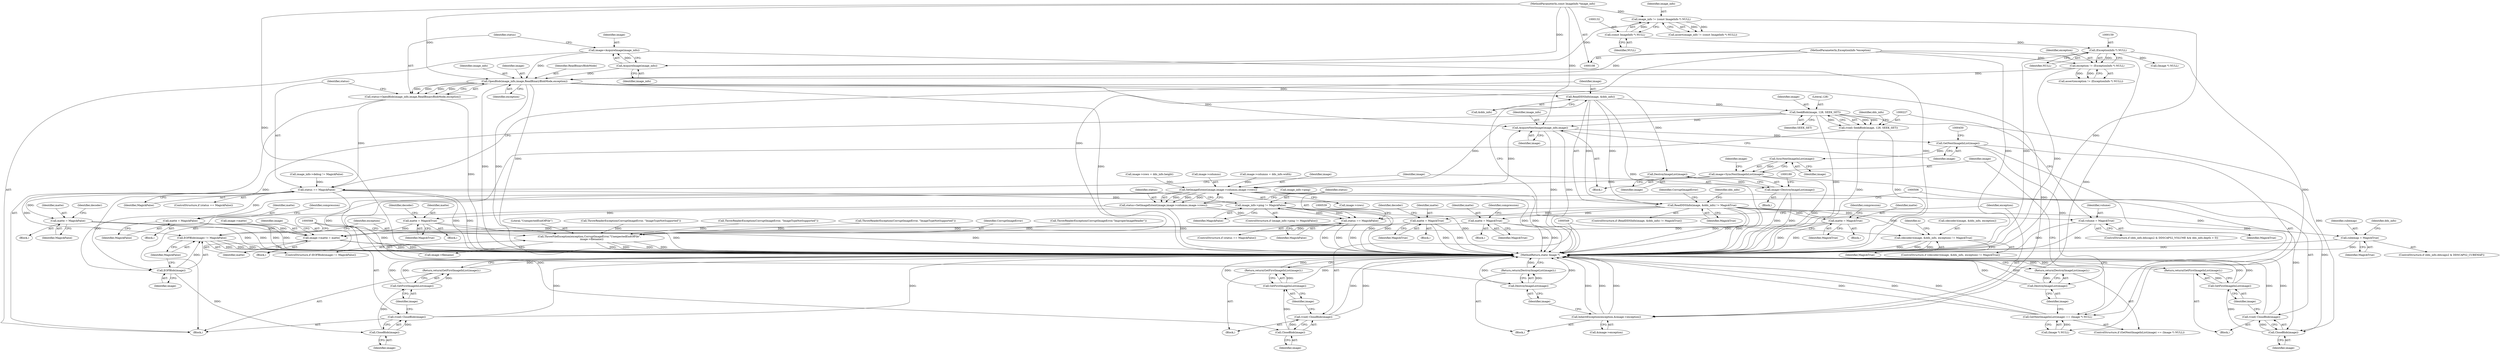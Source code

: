 digraph "0_ImageMagick_f6e9d0d9955e85bdd7540b251cd50d598dacc5e6_9@pointer" {
"1000173" [label="(Call,OpenBlob(image_info,image,ReadBinaryBlobMode,exception))"];
"1000169" [label="(Call,AcquireImage(image_info))"];
"1000129" [label="(Call,image_info != (const ImageInfo *) NULL)"];
"1000109" [label="(MethodParameterIn,const ImageInfo *image_info)"];
"1000131" [label="(Call,(const ImageInfo *) NULL)"];
"1000167" [label="(Call,image=AcquireImage(image_info))"];
"1000156" [label="(Call,exception != (ExceptionInfo *) NULL)"];
"1000110" [label="(MethodParameterIn,ExceptionInfo *exception)"];
"1000158" [label="(Call,(ExceptionInfo *) NULL)"];
"1000171" [label="(Call,status=OpenBlob(image_info,image,ReadBinaryBlobMode,exception))"];
"1000179" [label="(Call,status == MagickFalse)"];
"1000294" [label="(Call,matte = MagickFalse)"];
"1000459" [label="(Call,image->matte = matte)"];
"1000319" [label="(Call,matte = MagickFalse)"];
"1000499" [label="(Call,image_info->ping != MagickFalse)"];
"1000523" [label="(Call,status == MagickFalse)"];
"1000556" [label="(Call,EOFBlob(image) != MagickFalse)"];
"1000185" [label="(Call,DestroyImageList(image))"];
"1000183" [label="(Call,image=DestroyImageList(image))"];
"1000193" [label="(Call,ReadDDSInfo(image, &dds_info))"];
"1000192" [label="(Call,ReadDDSInfo(image, &dds_info) != MagickTrue)"];
"1000208" [label="(Call,cubemap = MagickTrue)"];
"1000223" [label="(Call,volume = MagickTrue)"];
"1000253" [label="(Call,matte = MagickTrue)"];
"1000261" [label="(Call,matte = MagickTrue)"];
"1000331" [label="(Call,matte = MagickTrue)"];
"1000343" [label="(Call,matte = MagickTrue)"];
"1000537" [label="(Call,(decoder)(image, &dds_info, exception) != MagickTrue)"];
"1000228" [label="(Call,SeekBlob(image, 128, SEEK_SET))"];
"1000226" [label="(Call,(void) SeekBlob(image, 128, SEEK_SET))"];
"1000442" [label="(Call,AcquireNextImage(image_info,image))"];
"1000447" [label="(Call,GetNextImageInList(image))"];
"1000446" [label="(Call,GetNextImageInList(image) == (Image *) NULL)"];
"1000453" [label="(Call,DestroyImageList(image))"];
"1000452" [label="(Return,return(DestroyImageList(image));)"];
"1000457" [label="(Call,SyncNextImageInList(image))"];
"1000455" [label="(Call,image=SyncNextImageInList(image))"];
"1000507" [label="(Call,CloseBlob(image))"];
"1000505" [label="(Call,(void) CloseBlob(image))"];
"1000510" [label="(Call,GetFirstImageInList(image))"];
"1000509" [label="(Return,return(GetFirstImageInList(image));)"];
"1000514" [label="(Call,SetImageExtent(image,image->columns,image->rows))"];
"1000512" [label="(Call,status=SetImageExtent(image,image->columns,image->rows))"];
"1000534" [label="(Call,DestroyImageList(image))"];
"1000533" [label="(Return,return(DestroyImageList(image));)"];
"1000550" [label="(Call,CloseBlob(image))"];
"1000548" [label="(Call,(void) CloseBlob(image))"];
"1000553" [label="(Call,GetFirstImageInList(image))"];
"1000552" [label="(Return,return(GetFirstImageInList(image));)"];
"1000557" [label="(Call,EOFBlob(image))"];
"1000569" [label="(Call,CloseBlob(image))"];
"1000567" [label="(Call,(void) CloseBlob(image))"];
"1000572" [label="(Call,GetFirstImageInList(image))"];
"1000571" [label="(Return,return(GetFirstImageInList(image));)"];
"1000527" [label="(Call,InheritException(exception,&image->exception))"];
"1000560" [label="(Call,ThrowFileException(exception,CorruptImageError,\"UnexpectedEndOfFile\",\n      image->filename))"];
"1000547" [label="(Block,)"];
"1000345" [label="(Identifier,MagickTrue)"];
"1000519" [label="(Call,image->rows)"];
"1000498" [label="(ControlStructure,if (image_info->ping != MagickFalse))"];
"1000195" [label="(Call,&dds_info)"];
"1000563" [label="(Literal,\"UnexpectedEndOfFile\")"];
"1000110" [label="(MethodParameterIn,ExceptionInfo *exception)"];
"1000443" [label="(Identifier,image_info)"];
"1000225" [label="(Identifier,MagickTrue)"];
"1000172" [label="(Identifier,status)"];
"1000435" [label="(Identifier,n)"];
"1000178" [label="(ControlStructure,if (status == MagickFalse))"];
"1000130" [label="(Identifier,image_info)"];
"1000180" [label="(Identifier,status)"];
"1000194" [label="(Identifier,image)"];
"1000175" [label="(Identifier,image)"];
"1000131" [label="(Call,(const ImageInfo *) NULL)"];
"1000176" [label="(Identifier,ReadBinaryBlobMode)"];
"1000215" [label="(Identifier,dds_info)"];
"1000528" [label="(Identifier,exception)"];
"1000263" [label="(Identifier,MagickTrue)"];
"1000260" [label="(Block,)"];
"1000546" [label="(Identifier,MagickTrue)"];
"1000469" [label="(Call,image->columns = dds_info.width)"];
"1000524" [label="(Identifier,status)"];
"1000567" [label="(Call,(void) CloseBlob(image))"];
"1000571" [label="(Return,return(GetFirstImageInList(image));)"];
"1000558" [label="(Identifier,image)"];
"1000436" [label="(Block,)"];
"1000457" [label="(Call,SyncNextImageInList(image))"];
"1000458" [label="(Identifier,image)"];
"1000253" [label="(Call,matte = MagickTrue)"];
"1000188" [label="(Call,(Image *) NULL)"];
"1000355" [label="(Call,ThrowReaderException(CorruptImageError, \"ImageTypeNotSupported\"))"];
"1000181" [label="(Identifier,MagickFalse)"];
"1000504" [label="(Block,)"];
"1000321" [label="(Identifier,MagickFalse)"];
"1000262" [label="(Identifier,matte)"];
"1000226" [label="(Call,(void) SeekBlob(image, 128, SEEK_SET))"];
"1000224" [label="(Identifier,volume)"];
"1000182" [label="(Block,)"];
"1000320" [label="(Identifier,matte)"];
"1000447" [label="(Call,GetNextImageInList(image))"];
"1000534" [label="(Call,DestroyImageList(image))"];
"1000463" [label="(Identifier,matte)"];
"1000446" [label="(Call,GetNextImageInList(image) == (Image *) NULL)"];
"1000551" [label="(Identifier,image)"];
"1000331" [label="(Call,matte = MagickTrue)"];
"1000559" [label="(Identifier,MagickFalse)"];
"1000289" [label="(Call,ThrowReaderException(CorruptImageError, \"ImageTypeNotSupported\"))"];
"1000561" [label="(Identifier,exception)"];
"1000193" [label="(Call,ReadDDSInfo(image, &dds_info))"];
"1000449" [label="(Call,(Image *) NULL)"];
"1000342" [label="(Block,)"];
"1000509" [label="(Return,return(GetFirstImageInList(image));)"];
"1000476" [label="(Call,image->rows = dds_info.height)"];
"1000527" [label="(Call,InheritException(exception,&image->exception))"];
"1000360" [label="(Call,ThrowReaderException(CorruptImageError, \"ImageTypeNotSupported\"))"];
"1000574" [label="(MethodReturn,static Image *)"];
"1000508" [label="(Identifier,image)"];
"1000442" [label="(Call,AcquireNextImage(image_info,image))"];
"1000522" [label="(ControlStructure,if (status == MagickFalse))"];
"1000516" [label="(Call,image->columns)"];
"1000319" [label="(Call,matte = MagickFalse)"];
"1000510" [label="(Call,GetFirstImageInList(image))"];
"1000177" [label="(Identifier,exception)"];
"1000536" [label="(ControlStructure,if ((decoder)(image, &dds_info, exception) != MagickTrue))"];
"1000168" [label="(Identifier,image)"];
"1000512" [label="(Call,status=SetImageExtent(image,image->columns,image->rows))"];
"1000529" [label="(Call,&image->exception)"];
"1000503" [label="(Identifier,MagickFalse)"];
"1000455" [label="(Call,image=SyncNextImageInList(image))"];
"1000156" [label="(Call,exception != (ExceptionInfo *) NULL)"];
"1000111" [label="(Block,)"];
"1000548" [label="(Call,(void) CloseBlob(image))"];
"1000133" [label="(Identifier,NULL)"];
"1000533" [label="(Return,return(DestroyImageList(image));)"];
"1000526" [label="(Block,)"];
"1000538" [label="(Call,(decoder)(image, &dds_info, exception))"];
"1000514" [label="(Call,SetImageExtent(image,image->columns,image->rows))"];
"1000456" [label="(Identifier,image)"];
"1000155" [label="(Call,assert(exception != (ExceptionInfo *) NULL))"];
"1000441" [label="(Block,)"];
"1000191" [label="(ControlStructure,if (ReadDDSInfo(image, &dds_info) != MagickTrue))"];
"1000295" [label="(Identifier,matte)"];
"1000192" [label="(Call,ReadDDSInfo(image, &dds_info) != MagickTrue)"];
"1000332" [label="(Identifier,matte)"];
"1000333" [label="(Identifier,MagickTrue)"];
"1000511" [label="(Identifier,image)"];
"1000513" [label="(Identifier,status)"];
"1000555" [label="(ControlStructure,if (EOFBlob(image) != MagickFalse))"];
"1000318" [label="(Block,)"];
"1000228" [label="(Call,SeekBlob(image, 128, SEEK_SET))"];
"1000236" [label="(Identifier,dds_info)"];
"1000230" [label="(Literal,128)"];
"1000343" [label="(Call,matte = MagickTrue)"];
"1000557" [label="(Call,EOFBlob(image))"];
"1000294" [label="(Call,matte = MagickFalse)"];
"1000569" [label="(Call,CloseBlob(image))"];
"1000158" [label="(Call,(ExceptionInfo *) NULL)"];
"1000335" [label="(Identifier,compression)"];
"1000171" [label="(Call,status=OpenBlob(image_info,image,ReadBinaryBlobMode,exception))"];
"1000554" [label="(Identifier,image)"];
"1000129" [label="(Call,image_info != (const ImageInfo *) NULL)"];
"1000507" [label="(Call,CloseBlob(image))"];
"1000200" [label="(Identifier,CorruptImageError)"];
"1000261" [label="(Call,matte = MagickTrue)"];
"1000209" [label="(Identifier,cubemap)"];
"1000197" [label="(Identifier,MagickTrue)"];
"1000184" [label="(Identifier,image)"];
"1000229" [label="(Identifier,image)"];
"1000500" [label="(Call,image_info->ping)"];
"1000523" [label="(Call,status == MagickFalse)"];
"1000505" [label="(Call,(void) CloseBlob(image))"];
"1000170" [label="(Identifier,image_info)"];
"1000293" [label="(Block,)"];
"1000186" [label="(Identifier,image)"];
"1000128" [label="(Call,assert(image_info != (const ImageInfo *) NULL))"];
"1000570" [label="(Identifier,image)"];
"1000453" [label="(Call,DestroyImageList(image))"];
"1000562" [label="(Identifier,CorruptImageError)"];
"1000444" [label="(Identifier,image)"];
"1000160" [label="(Identifier,NULL)"];
"1000223" [label="(Call,volume = MagickTrue)"];
"1000208" [label="(Call,cubemap = MagickTrue)"];
"1000185" [label="(Call,DestroyImageList(image))"];
"1000330" [label="(Block,)"];
"1000157" [label="(Identifier,exception)"];
"1000211" [label="(ControlStructure,if (dds_info.ddscaps2 & DDSCAPS2_VOLUME && dds_info.depth > 0))"];
"1000556" [label="(Call,EOFBlob(image) != MagickFalse)"];
"1000179" [label="(Call,status == MagickFalse)"];
"1000183" [label="(Call,image=DestroyImageList(image))"];
"1000296" [label="(Identifier,MagickFalse)"];
"1000552" [label="(Return,return(GetFirstImageInList(image));)"];
"1000255" [label="(Identifier,MagickTrue)"];
"1000535" [label="(Identifier,image)"];
"1000231" [label="(Identifier,SEEK_SET)"];
"1000525" [label="(Identifier,MagickFalse)"];
"1000459" [label="(Call,image->matte = matte)"];
"1000298" [label="(Identifier,decoder)"];
"1000265" [label="(Identifier,decoder)"];
"1000202" [label="(ControlStructure,if (dds_info.ddscaps2 & DDSCAPS2_CUBEMAP))"];
"1000553" [label="(Call,GetFirstImageInList(image))"];
"1000169" [label="(Call,AcquireImage(image_info))"];
"1000515" [label="(Identifier,image)"];
"1000550" [label="(Call,CloseBlob(image))"];
"1000199" [label="(Call,ThrowReaderException(CorruptImageError,\"ImproperImageHeader\"))"];
"1000205" [label="(Identifier,dds_info)"];
"1000572" [label="(Call,GetFirstImageInList(image))"];
"1000323" [label="(Identifier,compression)"];
"1000452" [label="(Return,return(DestroyImageList(image));)"];
"1000174" [label="(Identifier,image_info)"];
"1000466" [label="(Identifier,image)"];
"1000454" [label="(Identifier,image)"];
"1000448" [label="(Identifier,image)"];
"1000560" [label="(Call,ThrowFileException(exception,CorruptImageError,\"UnexpectedEndOfFile\",\n      image->filename))"];
"1000210" [label="(Identifier,MagickTrue)"];
"1000573" [label="(Identifier,image)"];
"1000537" [label="(Call,(decoder)(image, &dds_info, exception) != MagickTrue)"];
"1000344" [label="(Identifier,matte)"];
"1000109" [label="(MethodParameterIn,const ImageInfo *image_info)"];
"1000460" [label="(Call,image->matte)"];
"1000252" [label="(Block,)"];
"1000445" [label="(ControlStructure,if (GetNextImageInList(image) == (Image *) NULL))"];
"1000347" [label="(Identifier,compression)"];
"1000141" [label="(Call,image_info->debug != MagickFalse)"];
"1000254" [label="(Identifier,matte)"];
"1000257" [label="(Identifier,decoder)"];
"1000461" [label="(Identifier,image)"];
"1000564" [label="(Call,image->filename)"];
"1000173" [label="(Call,OpenBlob(image_info,image,ReadBinaryBlobMode,exception))"];
"1000167" [label="(Call,image=AcquireImage(image_info))"];
"1000499" [label="(Call,image_info->ping != MagickFalse)"];
"1000173" -> "1000171"  [label="AST: "];
"1000173" -> "1000177"  [label="CFG: "];
"1000174" -> "1000173"  [label="AST: "];
"1000175" -> "1000173"  [label="AST: "];
"1000176" -> "1000173"  [label="AST: "];
"1000177" -> "1000173"  [label="AST: "];
"1000171" -> "1000173"  [label="CFG: "];
"1000173" -> "1000574"  [label="DDG: "];
"1000173" -> "1000574"  [label="DDG: "];
"1000173" -> "1000574"  [label="DDG: "];
"1000173" -> "1000171"  [label="DDG: "];
"1000173" -> "1000171"  [label="DDG: "];
"1000173" -> "1000171"  [label="DDG: "];
"1000173" -> "1000171"  [label="DDG: "];
"1000169" -> "1000173"  [label="DDG: "];
"1000109" -> "1000173"  [label="DDG: "];
"1000167" -> "1000173"  [label="DDG: "];
"1000156" -> "1000173"  [label="DDG: "];
"1000110" -> "1000173"  [label="DDG: "];
"1000173" -> "1000185"  [label="DDG: "];
"1000173" -> "1000193"  [label="DDG: "];
"1000173" -> "1000442"  [label="DDG: "];
"1000173" -> "1000527"  [label="DDG: "];
"1000173" -> "1000560"  [label="DDG: "];
"1000169" -> "1000167"  [label="AST: "];
"1000169" -> "1000170"  [label="CFG: "];
"1000170" -> "1000169"  [label="AST: "];
"1000167" -> "1000169"  [label="CFG: "];
"1000169" -> "1000167"  [label="DDG: "];
"1000129" -> "1000169"  [label="DDG: "];
"1000109" -> "1000169"  [label="DDG: "];
"1000129" -> "1000128"  [label="AST: "];
"1000129" -> "1000131"  [label="CFG: "];
"1000130" -> "1000129"  [label="AST: "];
"1000131" -> "1000129"  [label="AST: "];
"1000128" -> "1000129"  [label="CFG: "];
"1000129" -> "1000574"  [label="DDG: "];
"1000129" -> "1000128"  [label="DDG: "];
"1000129" -> "1000128"  [label="DDG: "];
"1000109" -> "1000129"  [label="DDG: "];
"1000131" -> "1000129"  [label="DDG: "];
"1000109" -> "1000108"  [label="AST: "];
"1000109" -> "1000574"  [label="DDG: "];
"1000109" -> "1000442"  [label="DDG: "];
"1000131" -> "1000133"  [label="CFG: "];
"1000132" -> "1000131"  [label="AST: "];
"1000133" -> "1000131"  [label="AST: "];
"1000131" -> "1000158"  [label="DDG: "];
"1000167" -> "1000111"  [label="AST: "];
"1000168" -> "1000167"  [label="AST: "];
"1000172" -> "1000167"  [label="CFG: "];
"1000167" -> "1000574"  [label="DDG: "];
"1000156" -> "1000155"  [label="AST: "];
"1000156" -> "1000158"  [label="CFG: "];
"1000157" -> "1000156"  [label="AST: "];
"1000158" -> "1000156"  [label="AST: "];
"1000155" -> "1000156"  [label="CFG: "];
"1000156" -> "1000574"  [label="DDG: "];
"1000156" -> "1000155"  [label="DDG: "];
"1000156" -> "1000155"  [label="DDG: "];
"1000110" -> "1000156"  [label="DDG: "];
"1000158" -> "1000156"  [label="DDG: "];
"1000110" -> "1000108"  [label="AST: "];
"1000110" -> "1000574"  [label="DDG: "];
"1000110" -> "1000527"  [label="DDG: "];
"1000110" -> "1000560"  [label="DDG: "];
"1000158" -> "1000160"  [label="CFG: "];
"1000159" -> "1000158"  [label="AST: "];
"1000160" -> "1000158"  [label="AST: "];
"1000158" -> "1000574"  [label="DDG: "];
"1000158" -> "1000188"  [label="DDG: "];
"1000158" -> "1000449"  [label="DDG: "];
"1000171" -> "1000111"  [label="AST: "];
"1000172" -> "1000171"  [label="AST: "];
"1000180" -> "1000171"  [label="CFG: "];
"1000171" -> "1000574"  [label="DDG: "];
"1000171" -> "1000179"  [label="DDG: "];
"1000179" -> "1000178"  [label="AST: "];
"1000179" -> "1000181"  [label="CFG: "];
"1000180" -> "1000179"  [label="AST: "];
"1000181" -> "1000179"  [label="AST: "];
"1000184" -> "1000179"  [label="CFG: "];
"1000194" -> "1000179"  [label="CFG: "];
"1000179" -> "1000574"  [label="DDG: "];
"1000179" -> "1000574"  [label="DDG: "];
"1000179" -> "1000574"  [label="DDG: "];
"1000141" -> "1000179"  [label="DDG: "];
"1000179" -> "1000294"  [label="DDG: "];
"1000179" -> "1000319"  [label="DDG: "];
"1000179" -> "1000499"  [label="DDG: "];
"1000179" -> "1000556"  [label="DDG: "];
"1000294" -> "1000293"  [label="AST: "];
"1000294" -> "1000296"  [label="CFG: "];
"1000295" -> "1000294"  [label="AST: "];
"1000296" -> "1000294"  [label="AST: "];
"1000298" -> "1000294"  [label="CFG: "];
"1000294" -> "1000574"  [label="DDG: "];
"1000294" -> "1000574"  [label="DDG: "];
"1000294" -> "1000459"  [label="DDG: "];
"1000459" -> "1000436"  [label="AST: "];
"1000459" -> "1000463"  [label="CFG: "];
"1000460" -> "1000459"  [label="AST: "];
"1000463" -> "1000459"  [label="AST: "];
"1000466" -> "1000459"  [label="CFG: "];
"1000459" -> "1000574"  [label="DDG: "];
"1000459" -> "1000574"  [label="DDG: "];
"1000343" -> "1000459"  [label="DDG: "];
"1000253" -> "1000459"  [label="DDG: "];
"1000331" -> "1000459"  [label="DDG: "];
"1000261" -> "1000459"  [label="DDG: "];
"1000319" -> "1000459"  [label="DDG: "];
"1000319" -> "1000318"  [label="AST: "];
"1000319" -> "1000321"  [label="CFG: "];
"1000320" -> "1000319"  [label="AST: "];
"1000321" -> "1000319"  [label="AST: "];
"1000323" -> "1000319"  [label="CFG: "];
"1000319" -> "1000574"  [label="DDG: "];
"1000319" -> "1000574"  [label="DDG: "];
"1000499" -> "1000498"  [label="AST: "];
"1000499" -> "1000503"  [label="CFG: "];
"1000500" -> "1000499"  [label="AST: "];
"1000503" -> "1000499"  [label="AST: "];
"1000506" -> "1000499"  [label="CFG: "];
"1000513" -> "1000499"  [label="CFG: "];
"1000499" -> "1000574"  [label="DDG: "];
"1000499" -> "1000574"  [label="DDG: "];
"1000499" -> "1000574"  [label="DDG: "];
"1000523" -> "1000499"  [label="DDG: "];
"1000499" -> "1000523"  [label="DDG: "];
"1000523" -> "1000522"  [label="AST: "];
"1000523" -> "1000525"  [label="CFG: "];
"1000524" -> "1000523"  [label="AST: "];
"1000525" -> "1000523"  [label="AST: "];
"1000528" -> "1000523"  [label="CFG: "];
"1000539" -> "1000523"  [label="CFG: "];
"1000523" -> "1000574"  [label="DDG: "];
"1000523" -> "1000574"  [label="DDG: "];
"1000523" -> "1000574"  [label="DDG: "];
"1000512" -> "1000523"  [label="DDG: "];
"1000523" -> "1000556"  [label="DDG: "];
"1000556" -> "1000555"  [label="AST: "];
"1000556" -> "1000559"  [label="CFG: "];
"1000557" -> "1000556"  [label="AST: "];
"1000559" -> "1000556"  [label="AST: "];
"1000561" -> "1000556"  [label="CFG: "];
"1000568" -> "1000556"  [label="CFG: "];
"1000556" -> "1000574"  [label="DDG: "];
"1000556" -> "1000574"  [label="DDG: "];
"1000556" -> "1000574"  [label="DDG: "];
"1000557" -> "1000556"  [label="DDG: "];
"1000185" -> "1000183"  [label="AST: "];
"1000185" -> "1000186"  [label="CFG: "];
"1000186" -> "1000185"  [label="AST: "];
"1000183" -> "1000185"  [label="CFG: "];
"1000185" -> "1000183"  [label="DDG: "];
"1000183" -> "1000182"  [label="AST: "];
"1000184" -> "1000183"  [label="AST: "];
"1000189" -> "1000183"  [label="CFG: "];
"1000183" -> "1000574"  [label="DDG: "];
"1000183" -> "1000574"  [label="DDG: "];
"1000193" -> "1000192"  [label="AST: "];
"1000193" -> "1000195"  [label="CFG: "];
"1000194" -> "1000193"  [label="AST: "];
"1000195" -> "1000193"  [label="AST: "];
"1000197" -> "1000193"  [label="CFG: "];
"1000193" -> "1000574"  [label="DDG: "];
"1000193" -> "1000192"  [label="DDG: "];
"1000193" -> "1000192"  [label="DDG: "];
"1000193" -> "1000228"  [label="DDG: "];
"1000192" -> "1000191"  [label="AST: "];
"1000192" -> "1000197"  [label="CFG: "];
"1000197" -> "1000192"  [label="AST: "];
"1000200" -> "1000192"  [label="CFG: "];
"1000205" -> "1000192"  [label="CFG: "];
"1000192" -> "1000574"  [label="DDG: "];
"1000192" -> "1000574"  [label="DDG: "];
"1000192" -> "1000574"  [label="DDG: "];
"1000192" -> "1000208"  [label="DDG: "];
"1000192" -> "1000223"  [label="DDG: "];
"1000192" -> "1000253"  [label="DDG: "];
"1000192" -> "1000261"  [label="DDG: "];
"1000192" -> "1000331"  [label="DDG: "];
"1000192" -> "1000343"  [label="DDG: "];
"1000192" -> "1000537"  [label="DDG: "];
"1000208" -> "1000202"  [label="AST: "];
"1000208" -> "1000210"  [label="CFG: "];
"1000209" -> "1000208"  [label="AST: "];
"1000210" -> "1000208"  [label="AST: "];
"1000215" -> "1000208"  [label="CFG: "];
"1000208" -> "1000574"  [label="DDG: "];
"1000208" -> "1000574"  [label="DDG: "];
"1000223" -> "1000211"  [label="AST: "];
"1000223" -> "1000225"  [label="CFG: "];
"1000224" -> "1000223"  [label="AST: "];
"1000225" -> "1000223"  [label="AST: "];
"1000227" -> "1000223"  [label="CFG: "];
"1000223" -> "1000574"  [label="DDG: "];
"1000223" -> "1000574"  [label="DDG: "];
"1000253" -> "1000252"  [label="AST: "];
"1000253" -> "1000255"  [label="CFG: "];
"1000254" -> "1000253"  [label="AST: "];
"1000255" -> "1000253"  [label="AST: "];
"1000257" -> "1000253"  [label="CFG: "];
"1000253" -> "1000574"  [label="DDG: "];
"1000253" -> "1000574"  [label="DDG: "];
"1000261" -> "1000260"  [label="AST: "];
"1000261" -> "1000263"  [label="CFG: "];
"1000262" -> "1000261"  [label="AST: "];
"1000263" -> "1000261"  [label="AST: "];
"1000265" -> "1000261"  [label="CFG: "];
"1000261" -> "1000574"  [label="DDG: "];
"1000261" -> "1000574"  [label="DDG: "];
"1000331" -> "1000330"  [label="AST: "];
"1000331" -> "1000333"  [label="CFG: "];
"1000332" -> "1000331"  [label="AST: "];
"1000333" -> "1000331"  [label="AST: "];
"1000335" -> "1000331"  [label="CFG: "];
"1000331" -> "1000574"  [label="DDG: "];
"1000331" -> "1000574"  [label="DDG: "];
"1000343" -> "1000342"  [label="AST: "];
"1000343" -> "1000345"  [label="CFG: "];
"1000344" -> "1000343"  [label="AST: "];
"1000345" -> "1000343"  [label="AST: "];
"1000347" -> "1000343"  [label="CFG: "];
"1000343" -> "1000574"  [label="DDG: "];
"1000343" -> "1000574"  [label="DDG: "];
"1000537" -> "1000536"  [label="AST: "];
"1000537" -> "1000546"  [label="CFG: "];
"1000538" -> "1000537"  [label="AST: "];
"1000546" -> "1000537"  [label="AST: "];
"1000549" -> "1000537"  [label="CFG: "];
"1000435" -> "1000537"  [label="CFG: "];
"1000537" -> "1000574"  [label="DDG: "];
"1000537" -> "1000574"  [label="DDG: "];
"1000537" -> "1000574"  [label="DDG: "];
"1000228" -> "1000226"  [label="AST: "];
"1000228" -> "1000231"  [label="CFG: "];
"1000229" -> "1000228"  [label="AST: "];
"1000230" -> "1000228"  [label="AST: "];
"1000231" -> "1000228"  [label="AST: "];
"1000226" -> "1000228"  [label="CFG: "];
"1000228" -> "1000574"  [label="DDG: "];
"1000228" -> "1000226"  [label="DDG: "];
"1000228" -> "1000226"  [label="DDG: "];
"1000228" -> "1000226"  [label="DDG: "];
"1000228" -> "1000442"  [label="DDG: "];
"1000228" -> "1000507"  [label="DDG: "];
"1000228" -> "1000514"  [label="DDG: "];
"1000228" -> "1000557"  [label="DDG: "];
"1000226" -> "1000111"  [label="AST: "];
"1000227" -> "1000226"  [label="AST: "];
"1000236" -> "1000226"  [label="CFG: "];
"1000226" -> "1000574"  [label="DDG: "];
"1000226" -> "1000574"  [label="DDG: "];
"1000442" -> "1000441"  [label="AST: "];
"1000442" -> "1000444"  [label="CFG: "];
"1000443" -> "1000442"  [label="AST: "];
"1000444" -> "1000442"  [label="AST: "];
"1000448" -> "1000442"  [label="CFG: "];
"1000442" -> "1000574"  [label="DDG: "];
"1000442" -> "1000574"  [label="DDG: "];
"1000514" -> "1000442"  [label="DDG: "];
"1000442" -> "1000447"  [label="DDG: "];
"1000447" -> "1000446"  [label="AST: "];
"1000447" -> "1000448"  [label="CFG: "];
"1000448" -> "1000447"  [label="AST: "];
"1000450" -> "1000447"  [label="CFG: "];
"1000447" -> "1000446"  [label="DDG: "];
"1000447" -> "1000453"  [label="DDG: "];
"1000447" -> "1000457"  [label="DDG: "];
"1000446" -> "1000445"  [label="AST: "];
"1000446" -> "1000449"  [label="CFG: "];
"1000449" -> "1000446"  [label="AST: "];
"1000454" -> "1000446"  [label="CFG: "];
"1000456" -> "1000446"  [label="CFG: "];
"1000446" -> "1000574"  [label="DDG: "];
"1000446" -> "1000574"  [label="DDG: "];
"1000446" -> "1000574"  [label="DDG: "];
"1000449" -> "1000446"  [label="DDG: "];
"1000453" -> "1000452"  [label="AST: "];
"1000453" -> "1000454"  [label="CFG: "];
"1000454" -> "1000453"  [label="AST: "];
"1000452" -> "1000453"  [label="CFG: "];
"1000453" -> "1000574"  [label="DDG: "];
"1000453" -> "1000574"  [label="DDG: "];
"1000453" -> "1000452"  [label="DDG: "];
"1000452" -> "1000445"  [label="AST: "];
"1000574" -> "1000452"  [label="CFG: "];
"1000452" -> "1000574"  [label="DDG: "];
"1000457" -> "1000455"  [label="AST: "];
"1000457" -> "1000458"  [label="CFG: "];
"1000458" -> "1000457"  [label="AST: "];
"1000455" -> "1000457"  [label="CFG: "];
"1000457" -> "1000455"  [label="DDG: "];
"1000455" -> "1000441"  [label="AST: "];
"1000456" -> "1000455"  [label="AST: "];
"1000461" -> "1000455"  [label="CFG: "];
"1000455" -> "1000574"  [label="DDG: "];
"1000455" -> "1000507"  [label="DDG: "];
"1000455" -> "1000514"  [label="DDG: "];
"1000507" -> "1000505"  [label="AST: "];
"1000507" -> "1000508"  [label="CFG: "];
"1000508" -> "1000507"  [label="AST: "];
"1000505" -> "1000507"  [label="CFG: "];
"1000507" -> "1000505"  [label="DDG: "];
"1000514" -> "1000507"  [label="DDG: "];
"1000507" -> "1000510"  [label="DDG: "];
"1000505" -> "1000504"  [label="AST: "];
"1000506" -> "1000505"  [label="AST: "];
"1000511" -> "1000505"  [label="CFG: "];
"1000505" -> "1000574"  [label="DDG: "];
"1000505" -> "1000574"  [label="DDG: "];
"1000510" -> "1000509"  [label="AST: "];
"1000510" -> "1000511"  [label="CFG: "];
"1000511" -> "1000510"  [label="AST: "];
"1000509" -> "1000510"  [label="CFG: "];
"1000510" -> "1000574"  [label="DDG: "];
"1000510" -> "1000574"  [label="DDG: "];
"1000510" -> "1000509"  [label="DDG: "];
"1000509" -> "1000504"  [label="AST: "];
"1000574" -> "1000509"  [label="CFG: "];
"1000509" -> "1000574"  [label="DDG: "];
"1000514" -> "1000512"  [label="AST: "];
"1000514" -> "1000519"  [label="CFG: "];
"1000515" -> "1000514"  [label="AST: "];
"1000516" -> "1000514"  [label="AST: "];
"1000519" -> "1000514"  [label="AST: "];
"1000512" -> "1000514"  [label="CFG: "];
"1000514" -> "1000574"  [label="DDG: "];
"1000514" -> "1000574"  [label="DDG: "];
"1000514" -> "1000512"  [label="DDG: "];
"1000514" -> "1000512"  [label="DDG: "];
"1000514" -> "1000512"  [label="DDG: "];
"1000469" -> "1000514"  [label="DDG: "];
"1000476" -> "1000514"  [label="DDG: "];
"1000514" -> "1000534"  [label="DDG: "];
"1000514" -> "1000550"  [label="DDG: "];
"1000514" -> "1000557"  [label="DDG: "];
"1000512" -> "1000436"  [label="AST: "];
"1000513" -> "1000512"  [label="AST: "];
"1000524" -> "1000512"  [label="CFG: "];
"1000512" -> "1000574"  [label="DDG: "];
"1000534" -> "1000533"  [label="AST: "];
"1000534" -> "1000535"  [label="CFG: "];
"1000535" -> "1000534"  [label="AST: "];
"1000533" -> "1000534"  [label="CFG: "];
"1000534" -> "1000574"  [label="DDG: "];
"1000534" -> "1000574"  [label="DDG: "];
"1000534" -> "1000533"  [label="DDG: "];
"1000533" -> "1000526"  [label="AST: "];
"1000574" -> "1000533"  [label="CFG: "];
"1000533" -> "1000574"  [label="DDG: "];
"1000550" -> "1000548"  [label="AST: "];
"1000550" -> "1000551"  [label="CFG: "];
"1000551" -> "1000550"  [label="AST: "];
"1000548" -> "1000550"  [label="CFG: "];
"1000550" -> "1000548"  [label="DDG: "];
"1000550" -> "1000553"  [label="DDG: "];
"1000548" -> "1000547"  [label="AST: "];
"1000549" -> "1000548"  [label="AST: "];
"1000554" -> "1000548"  [label="CFG: "];
"1000548" -> "1000574"  [label="DDG: "];
"1000548" -> "1000574"  [label="DDG: "];
"1000553" -> "1000552"  [label="AST: "];
"1000553" -> "1000554"  [label="CFG: "];
"1000554" -> "1000553"  [label="AST: "];
"1000552" -> "1000553"  [label="CFG: "];
"1000553" -> "1000574"  [label="DDG: "];
"1000553" -> "1000574"  [label="DDG: "];
"1000553" -> "1000552"  [label="DDG: "];
"1000552" -> "1000547"  [label="AST: "];
"1000574" -> "1000552"  [label="CFG: "];
"1000552" -> "1000574"  [label="DDG: "];
"1000557" -> "1000558"  [label="CFG: "];
"1000558" -> "1000557"  [label="AST: "];
"1000559" -> "1000557"  [label="CFG: "];
"1000557" -> "1000569"  [label="DDG: "];
"1000569" -> "1000567"  [label="AST: "];
"1000569" -> "1000570"  [label="CFG: "];
"1000570" -> "1000569"  [label="AST: "];
"1000567" -> "1000569"  [label="CFG: "];
"1000569" -> "1000567"  [label="DDG: "];
"1000569" -> "1000572"  [label="DDG: "];
"1000567" -> "1000111"  [label="AST: "];
"1000568" -> "1000567"  [label="AST: "];
"1000573" -> "1000567"  [label="CFG: "];
"1000567" -> "1000574"  [label="DDG: "];
"1000567" -> "1000574"  [label="DDG: "];
"1000572" -> "1000571"  [label="AST: "];
"1000572" -> "1000573"  [label="CFG: "];
"1000573" -> "1000572"  [label="AST: "];
"1000571" -> "1000572"  [label="CFG: "];
"1000572" -> "1000574"  [label="DDG: "];
"1000572" -> "1000574"  [label="DDG: "];
"1000572" -> "1000571"  [label="DDG: "];
"1000571" -> "1000111"  [label="AST: "];
"1000574" -> "1000571"  [label="CFG: "];
"1000571" -> "1000574"  [label="DDG: "];
"1000527" -> "1000526"  [label="AST: "];
"1000527" -> "1000529"  [label="CFG: "];
"1000528" -> "1000527"  [label="AST: "];
"1000529" -> "1000527"  [label="AST: "];
"1000535" -> "1000527"  [label="CFG: "];
"1000527" -> "1000574"  [label="DDG: "];
"1000527" -> "1000574"  [label="DDG: "];
"1000527" -> "1000574"  [label="DDG: "];
"1000560" -> "1000555"  [label="AST: "];
"1000560" -> "1000564"  [label="CFG: "];
"1000561" -> "1000560"  [label="AST: "];
"1000562" -> "1000560"  [label="AST: "];
"1000563" -> "1000560"  [label="AST: "];
"1000564" -> "1000560"  [label="AST: "];
"1000568" -> "1000560"  [label="CFG: "];
"1000560" -> "1000574"  [label="DDG: "];
"1000560" -> "1000574"  [label="DDG: "];
"1000560" -> "1000574"  [label="DDG: "];
"1000560" -> "1000574"  [label="DDG: "];
"1000355" -> "1000560"  [label="DDG: "];
"1000360" -> "1000560"  [label="DDG: "];
"1000289" -> "1000560"  [label="DDG: "];
"1000199" -> "1000560"  [label="DDG: "];
}
